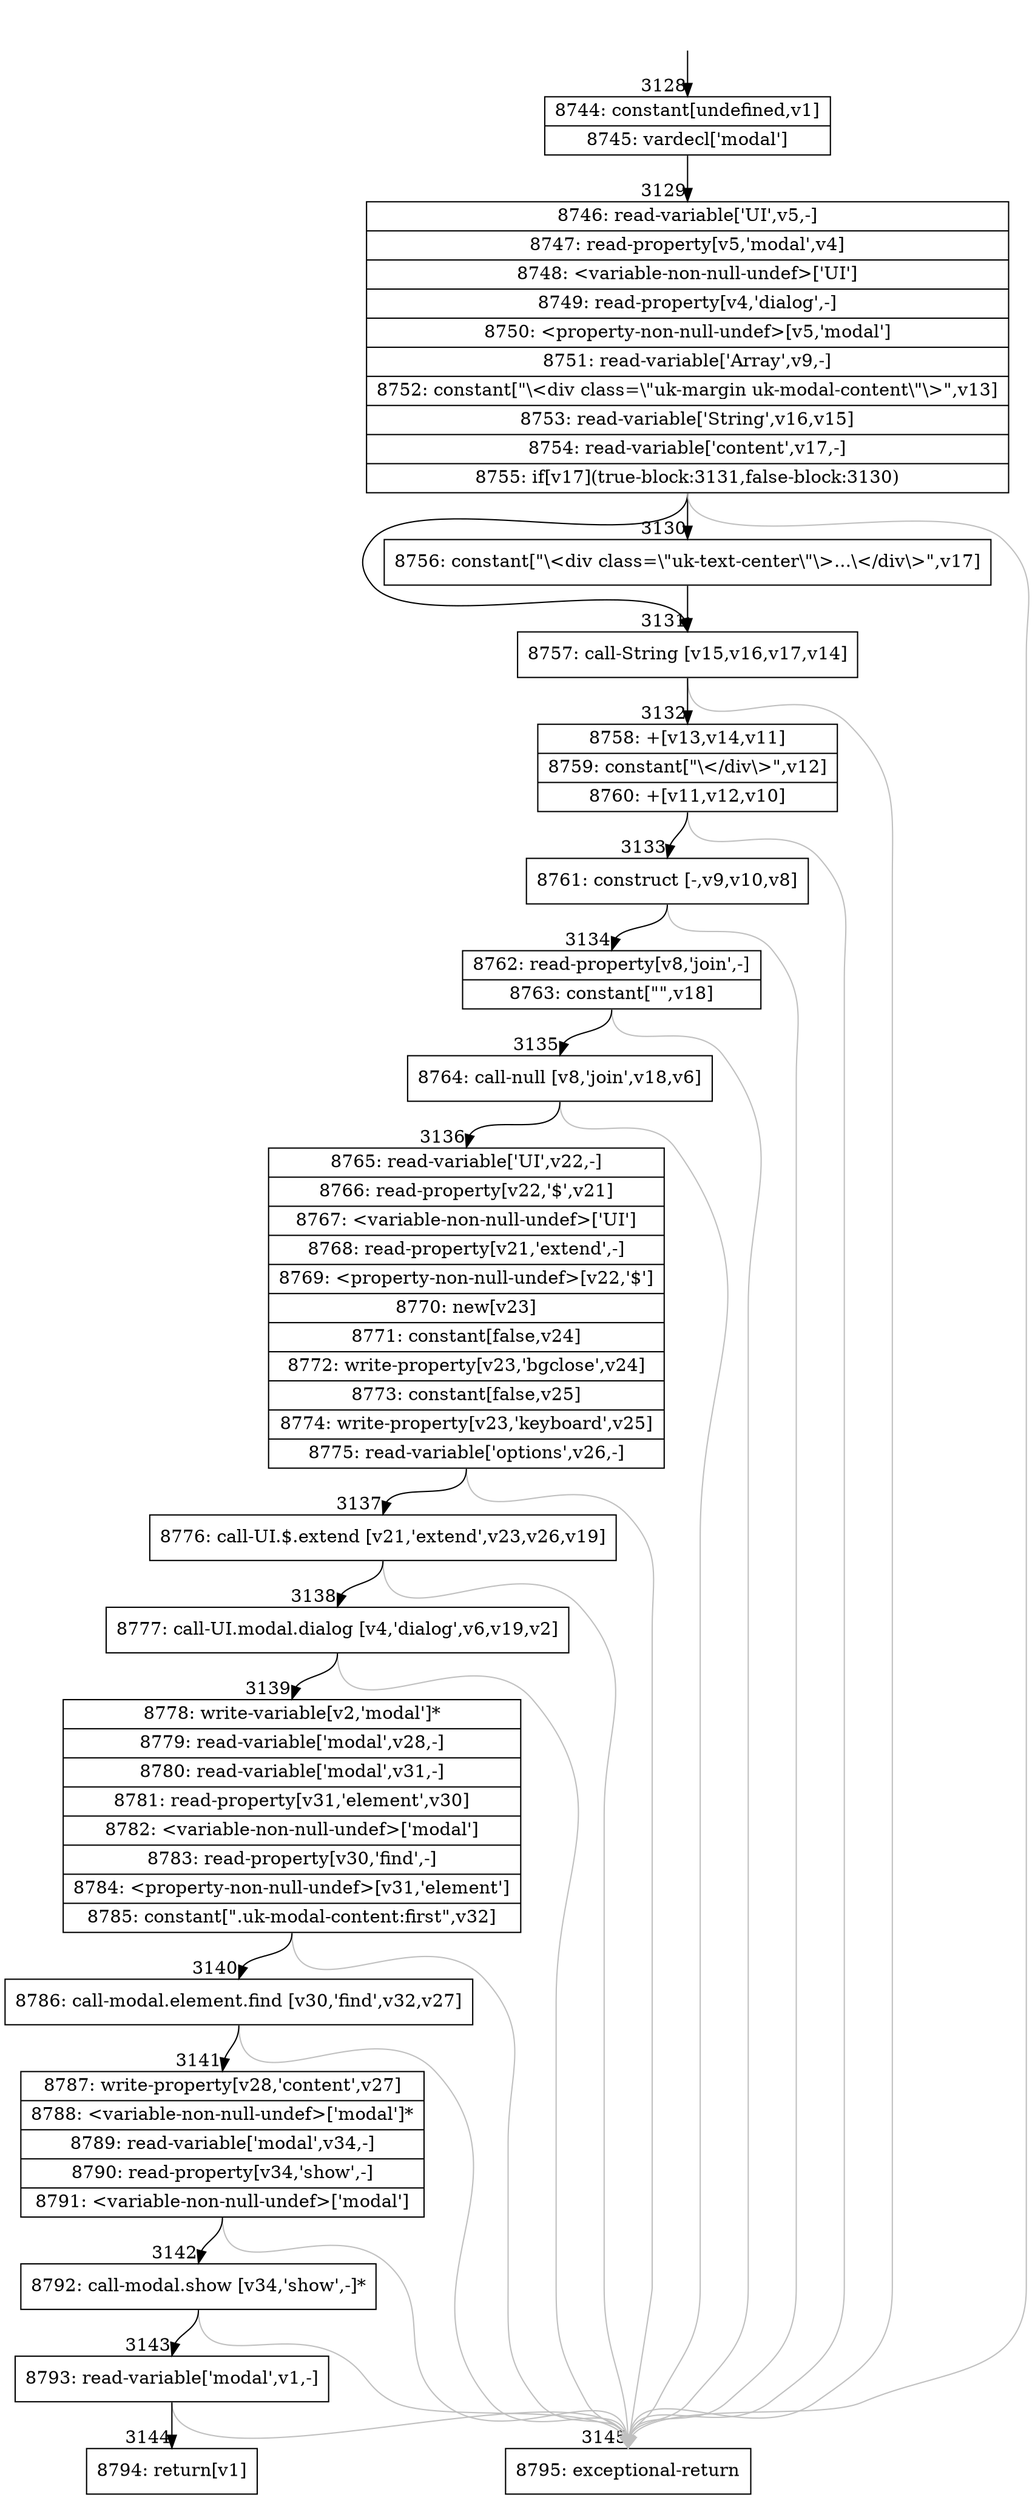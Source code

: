 digraph {
rankdir="TD"
BB_entry241[shape=none,label=""];
BB_entry241 -> BB3128 [tailport=s, headport=n, headlabel="    3128"]
BB3128 [shape=record label="{8744: constant[undefined,v1]|8745: vardecl['modal']}" ] 
BB3128 -> BB3129 [tailport=s, headport=n, headlabel="      3129"]
BB3129 [shape=record label="{8746: read-variable['UI',v5,-]|8747: read-property[v5,'modal',v4]|8748: \<variable-non-null-undef\>['UI']|8749: read-property[v4,'dialog',-]|8750: \<property-non-null-undef\>[v5,'modal']|8751: read-variable['Array',v9,-]|8752: constant[\"\\\<div class=\\\"uk-margin uk-modal-content\\\"\\\>\",v13]|8753: read-variable['String',v16,v15]|8754: read-variable['content',v17,-]|8755: if[v17](true-block:3131,false-block:3130)}" ] 
BB3129 -> BB3131 [tailport=s, headport=n, headlabel="      3131"]
BB3129 -> BB3130 [tailport=s, headport=n, headlabel="      3130"]
BB3129 -> BB3145 [tailport=s, headport=n, color=gray, headlabel="      3145"]
BB3130 [shape=record label="{8756: constant[\"\\\<div class=\\\"uk-text-center\\\"\\\>...\\\</div\\\>\",v17]}" ] 
BB3130 -> BB3131 [tailport=s, headport=n]
BB3131 [shape=record label="{8757: call-String [v15,v16,v17,v14]}" ] 
BB3131 -> BB3132 [tailport=s, headport=n, headlabel="      3132"]
BB3131 -> BB3145 [tailport=s, headport=n, color=gray]
BB3132 [shape=record label="{8758: +[v13,v14,v11]|8759: constant[\"\\\</div\\\>\",v12]|8760: +[v11,v12,v10]}" ] 
BB3132 -> BB3133 [tailport=s, headport=n, headlabel="      3133"]
BB3132 -> BB3145 [tailport=s, headport=n, color=gray]
BB3133 [shape=record label="{8761: construct [-,v9,v10,v8]}" ] 
BB3133 -> BB3134 [tailport=s, headport=n, headlabel="      3134"]
BB3133 -> BB3145 [tailport=s, headport=n, color=gray]
BB3134 [shape=record label="{8762: read-property[v8,'join',-]|8763: constant[\"\",v18]}" ] 
BB3134 -> BB3135 [tailport=s, headport=n, headlabel="      3135"]
BB3134 -> BB3145 [tailport=s, headport=n, color=gray]
BB3135 [shape=record label="{8764: call-null [v8,'join',v18,v6]}" ] 
BB3135 -> BB3136 [tailport=s, headport=n, headlabel="      3136"]
BB3135 -> BB3145 [tailport=s, headport=n, color=gray]
BB3136 [shape=record label="{8765: read-variable['UI',v22,-]|8766: read-property[v22,'$',v21]|8767: \<variable-non-null-undef\>['UI']|8768: read-property[v21,'extend',-]|8769: \<property-non-null-undef\>[v22,'$']|8770: new[v23]|8771: constant[false,v24]|8772: write-property[v23,'bgclose',v24]|8773: constant[false,v25]|8774: write-property[v23,'keyboard',v25]|8775: read-variable['options',v26,-]}" ] 
BB3136 -> BB3137 [tailport=s, headport=n, headlabel="      3137"]
BB3136 -> BB3145 [tailport=s, headport=n, color=gray]
BB3137 [shape=record label="{8776: call-UI.$.extend [v21,'extend',v23,v26,v19]}" ] 
BB3137 -> BB3138 [tailport=s, headport=n, headlabel="      3138"]
BB3137 -> BB3145 [tailport=s, headport=n, color=gray]
BB3138 [shape=record label="{8777: call-UI.modal.dialog [v4,'dialog',v6,v19,v2]}" ] 
BB3138 -> BB3139 [tailport=s, headport=n, headlabel="      3139"]
BB3138 -> BB3145 [tailport=s, headport=n, color=gray]
BB3139 [shape=record label="{8778: write-variable[v2,'modal']*|8779: read-variable['modal',v28,-]|8780: read-variable['modal',v31,-]|8781: read-property[v31,'element',v30]|8782: \<variable-non-null-undef\>['modal']|8783: read-property[v30,'find',-]|8784: \<property-non-null-undef\>[v31,'element']|8785: constant[\".uk-modal-content:first\",v32]}" ] 
BB3139 -> BB3140 [tailport=s, headport=n, headlabel="      3140"]
BB3139 -> BB3145 [tailport=s, headport=n, color=gray]
BB3140 [shape=record label="{8786: call-modal.element.find [v30,'find',v32,v27]}" ] 
BB3140 -> BB3141 [tailport=s, headport=n, headlabel="      3141"]
BB3140 -> BB3145 [tailport=s, headport=n, color=gray]
BB3141 [shape=record label="{8787: write-property[v28,'content',v27]|8788: \<variable-non-null-undef\>['modal']*|8789: read-variable['modal',v34,-]|8790: read-property[v34,'show',-]|8791: \<variable-non-null-undef\>['modal']}" ] 
BB3141 -> BB3142 [tailport=s, headport=n, headlabel="      3142"]
BB3141 -> BB3145 [tailport=s, headport=n, color=gray]
BB3142 [shape=record label="{8792: call-modal.show [v34,'show',-]*}" ] 
BB3142 -> BB3143 [tailport=s, headport=n, headlabel="      3143"]
BB3142 -> BB3145 [tailport=s, headport=n, color=gray]
BB3143 [shape=record label="{8793: read-variable['modal',v1,-]}" ] 
BB3143 -> BB3144 [tailport=s, headport=n, headlabel="      3144"]
BB3143 -> BB3145 [tailport=s, headport=n, color=gray]
BB3144 [shape=record label="{8794: return[v1]}" ] 
BB3145 [shape=record label="{8795: exceptional-return}" ] 
//#$~ 2414
}
